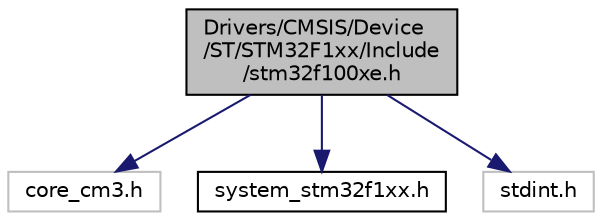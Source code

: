 digraph "Drivers/CMSIS/Device/ST/STM32F1xx/Include/stm32f100xe.h"
{
 // LATEX_PDF_SIZE
  edge [fontname="Helvetica",fontsize="10",labelfontname="Helvetica",labelfontsize="10"];
  node [fontname="Helvetica",fontsize="10",shape=record];
  Node1 [label="Drivers/CMSIS/Device\l/ST/STM32F1xx/Include\l/stm32f100xe.h",height=0.2,width=0.4,color="black", fillcolor="grey75", style="filled", fontcolor="black",tooltip="CMSIS Cortex-M3 Device Peripheral Access Layer Header File. This file contains all the peripheral reg..."];
  Node1 -> Node2 [color="midnightblue",fontsize="10",style="solid"];
  Node2 [label="core_cm3.h",height=0.2,width=0.4,color="grey75", fillcolor="white", style="filled",tooltip=" "];
  Node1 -> Node3 [color="midnightblue",fontsize="10",style="solid"];
  Node3 [label="system_stm32f1xx.h",height=0.2,width=0.4,color="black", fillcolor="white", style="filled",URL="$system__stm32f1xx_8h_source.html",tooltip=" "];
  Node1 -> Node4 [color="midnightblue",fontsize="10",style="solid"];
  Node4 [label="stdint.h",height=0.2,width=0.4,color="grey75", fillcolor="white", style="filled",tooltip=" "];
}
